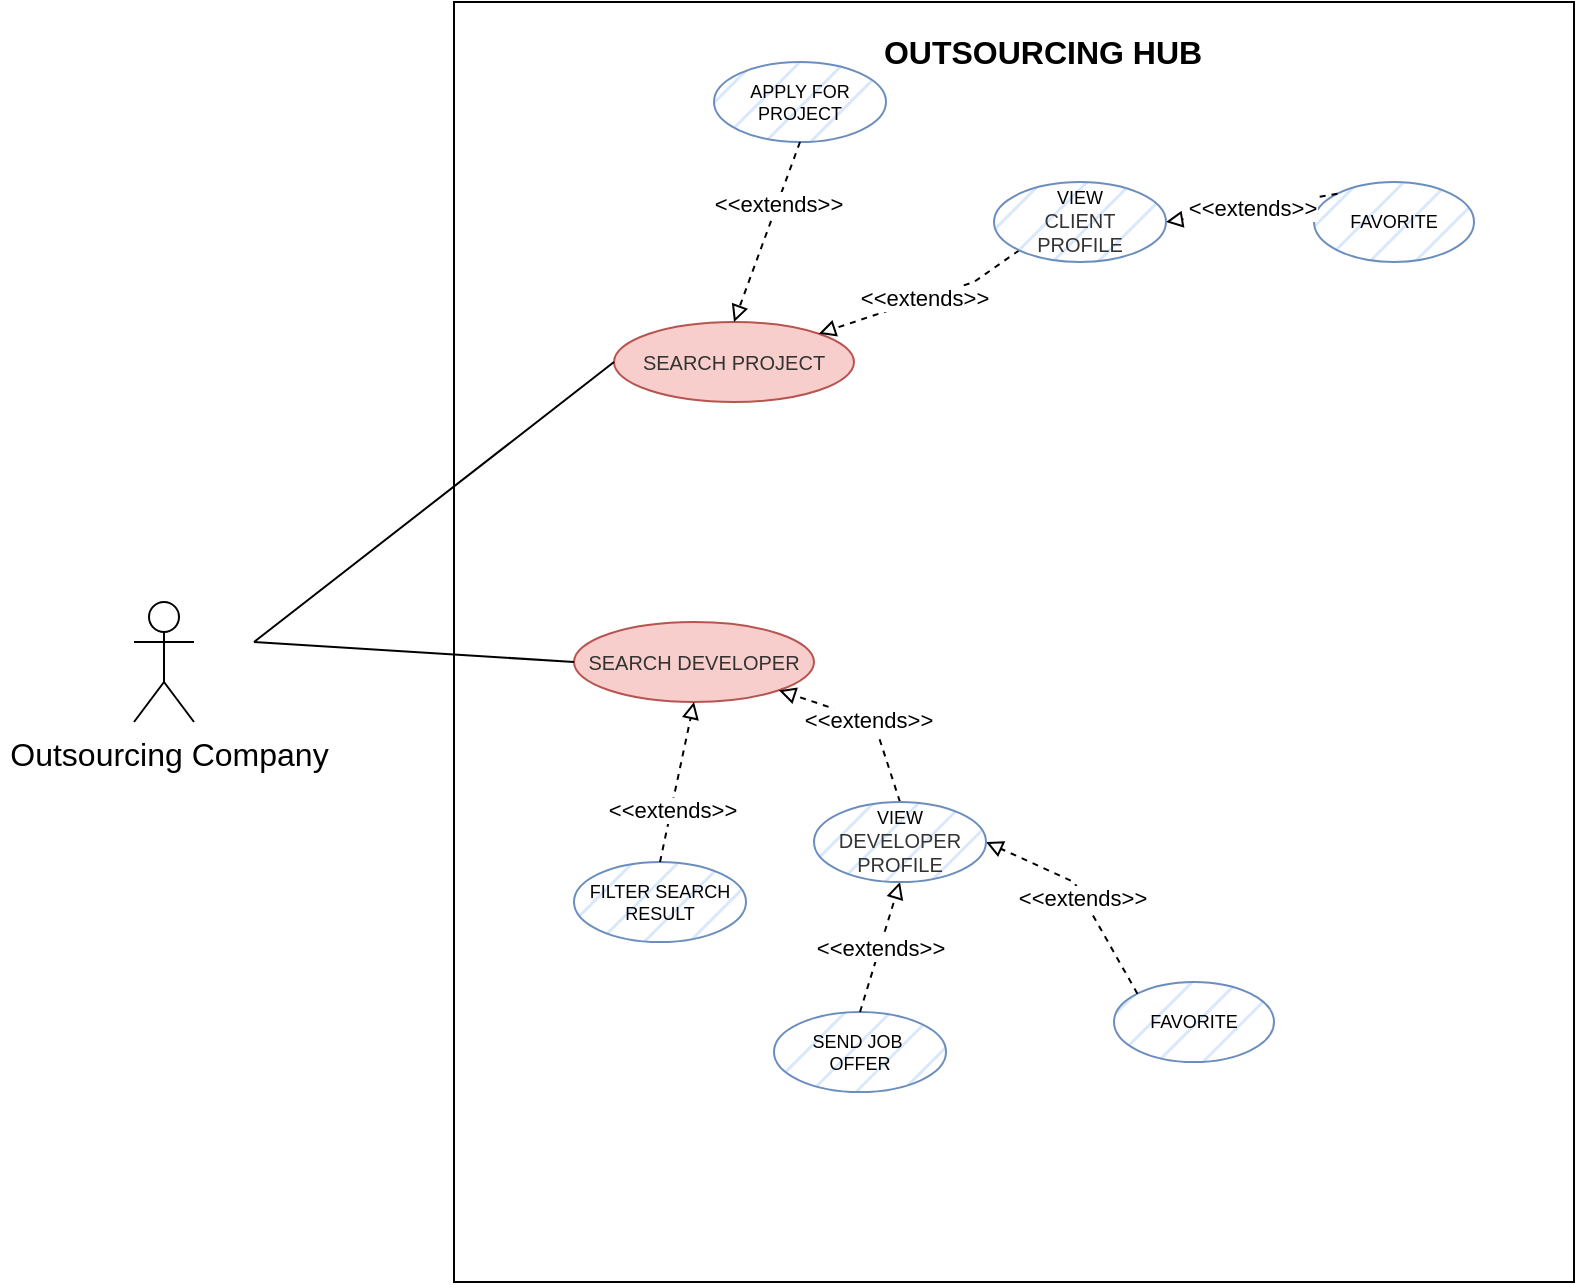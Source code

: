<mxfile version="21.0.8" type="github">
  <diagram name="Pagina-1" id="2gnQn5dsZddcRE8RK6tl">
    <mxGraphModel dx="2261" dy="828" grid="1" gridSize="10" guides="1" tooltips="1" connect="1" arrows="1" fold="1" page="1" pageScale="1" pageWidth="827" pageHeight="1169" math="0" shadow="0">
      <root>
        <mxCell id="0" />
        <mxCell id="1" parent="0" />
        <mxCell id="HYb9EO3i7QYgC3tbqvvC-1" value="" style="rounded=0;whiteSpace=wrap;html=1;" parent="1" vertex="1">
          <mxGeometry x="120" y="40" width="560" height="640" as="geometry" />
        </mxCell>
        <mxCell id="HYb9EO3i7QYgC3tbqvvC-2" value="&lt;b&gt;&lt;font style=&quot;font-size: 16px;&quot;&gt;OUTSOURCING HUB&lt;/font&gt;&lt;/b&gt;" style="text;html=1;align=center;verticalAlign=middle;resizable=0;points=[];autosize=1;strokeColor=none;fillColor=none;" parent="1" vertex="1">
          <mxGeometry x="324" y="50" width="180" height="30" as="geometry" />
        </mxCell>
        <mxCell id="HYb9EO3i7QYgC3tbqvvC-3" value="&amp;nbsp;Outsourcing Company" style="shape=umlActor;verticalLabelPosition=bottom;verticalAlign=top;html=1;outlineConnect=0;fontSize=16;" parent="1" vertex="1">
          <mxGeometry x="-40" y="340" width="30" height="60" as="geometry" />
        </mxCell>
        <mxCell id="1Vnhm23oymRTcUFBXv8f-1" value="&lt;span style=&quot;caret-color: rgb(0, 0, 0); font-family: Helvetica; font-size: x-small; font-style: normal; font-variant-caps: normal; font-weight: 400; letter-spacing: normal; text-align: center; text-indent: 0px; text-transform: none; word-spacing: 0px; -webkit-text-stroke-width: 0px; text-decoration: none; float: none; display: inline !important;&quot;&gt;&lt;font color=&quot;#333333&quot;&gt;SEARCH DEVELOPER&lt;/font&gt;&lt;/span&gt;" style="ellipse;whiteSpace=wrap;html=1;fillColor=#f8cecc;strokeColor=#b85450;" parent="1" vertex="1">
          <mxGeometry x="180" y="350" width="120" height="40" as="geometry" />
        </mxCell>
        <mxCell id="1Vnhm23oymRTcUFBXv8f-2" value="&lt;font style=&quot;font-size: 9px;&quot;&gt;SEND JOB&amp;nbsp;&lt;br&gt;OFFER&lt;br style=&quot;font-size: 9px;&quot;&gt;&lt;/font&gt;" style="ellipse;whiteSpace=wrap;html=1;fillColor=#dae8fc;strokeColor=#6c8ebf;fontSize=9;strokeWidth=1;fillStyle=hatch;" parent="1" vertex="1">
          <mxGeometry x="280" y="545" width="86" height="40" as="geometry" />
        </mxCell>
        <mxCell id="1Vnhm23oymRTcUFBXv8f-3" value="&lt;font style=&quot;font-size: 9px;&quot;&gt;FILTER SEARCH RESULT&lt;br style=&quot;font-size: 9px;&quot;&gt;&lt;/font&gt;" style="ellipse;whiteSpace=wrap;html=1;fillColor=#dae8fc;strokeColor=#6c8ebf;fontSize=9;strokeWidth=1;fillStyle=hatch;" parent="1" vertex="1">
          <mxGeometry x="180" y="470" width="86" height="40" as="geometry" />
        </mxCell>
        <mxCell id="1Vnhm23oymRTcUFBXv8f-5" value="&amp;lt;&amp;lt;extends&amp;gt;&amp;gt;" style="endArrow=block;endFill=0;html=1;rounded=0;dashed=1;exitX=0.5;exitY=0;exitDx=0;exitDy=0;entryX=0.5;entryY=1;entryDx=0;entryDy=0;" parent="1" source="1Vnhm23oymRTcUFBXv8f-3" target="1Vnhm23oymRTcUFBXv8f-1" edge="1">
          <mxGeometry x="-0.333" width="160" relative="1" as="geometry">
            <mxPoint x="154.18" y="214.142" as="sourcePoint" />
            <mxPoint x="249.25" y="360.0" as="targetPoint" />
            <Array as="points" />
            <mxPoint y="1" as="offset" />
          </mxGeometry>
        </mxCell>
        <mxCell id="1Vnhm23oymRTcUFBXv8f-7" value="&amp;lt;&amp;lt;extends&amp;gt;&amp;gt;" style="endArrow=block;endFill=0;html=1;rounded=0;dashed=1;exitX=0.5;exitY=0;exitDx=0;exitDy=0;entryX=0.5;entryY=1;entryDx=0;entryDy=0;" parent="1" source="1Vnhm23oymRTcUFBXv8f-2" target="lpVb4kHJerEAl0P5-sb--3" edge="1">
          <mxGeometry x="-0.014" width="160" relative="1" as="geometry">
            <mxPoint x="515.66" y="289.28" as="sourcePoint" />
            <mxPoint x="435.75" y="400.0" as="targetPoint" />
            <Array as="points" />
            <mxPoint as="offset" />
          </mxGeometry>
        </mxCell>
        <mxCell id="1Vnhm23oymRTcUFBXv8f-8" value="&lt;font style=&quot;font-size: 9px;&quot;&gt;FAVORITE&lt;br style=&quot;font-size: 9px;&quot;&gt;&lt;/font&gt;" style="ellipse;whiteSpace=wrap;html=1;fillColor=#dae8fc;strokeColor=#6c8ebf;fontSize=9;strokeWidth=1;fillStyle=hatch;" parent="1" vertex="1">
          <mxGeometry x="450" y="530" width="80" height="40" as="geometry" />
        </mxCell>
        <mxCell id="1Vnhm23oymRTcUFBXv8f-9" value="&amp;lt;&amp;lt;extends&amp;gt;&amp;gt;" style="endArrow=block;endFill=0;html=1;rounded=0;dashed=1;exitX=0;exitY=0;exitDx=0;exitDy=0;entryX=1;entryY=0.5;entryDx=0;entryDy=0;" parent="1" source="1Vnhm23oymRTcUFBXv8f-8" target="lpVb4kHJerEAl0P5-sb--3" edge="1">
          <mxGeometry x="-0.014" width="160" relative="1" as="geometry">
            <mxPoint x="531.5" y="320" as="sourcePoint" />
            <mxPoint x="331.5" y="340" as="targetPoint" />
            <Array as="points">
              <mxPoint x="430" y="480" />
            </Array>
            <mxPoint as="offset" />
          </mxGeometry>
        </mxCell>
        <mxCell id="oLMSUlT_Yt6ROWXrSTLa-1" style="rounded=0;orthogonalLoop=1;jettySize=auto;html=1;exitX=0;exitY=0.5;exitDx=0;exitDy=0;endArrow=none;endFill=0;" parent="1" source="1Vnhm23oymRTcUFBXv8f-1" edge="1">
          <mxGeometry relative="1" as="geometry">
            <mxPoint x="20" y="360" as="targetPoint" />
            <mxPoint x="407.574" y="655.858" as="sourcePoint" />
          </mxGeometry>
        </mxCell>
        <mxCell id="lpVb4kHJerEAl0P5-sb--1" value="&amp;lt;&amp;lt;extends&amp;gt;&amp;gt;" style="endArrow=block;endFill=0;html=1;rounded=0;dashed=1;entryX=1;entryY=1;entryDx=0;entryDy=0;exitX=0.5;exitY=0;exitDx=0;exitDy=0;" parent="1" source="lpVb4kHJerEAl0P5-sb--3" target="1Vnhm23oymRTcUFBXv8f-1" edge="1">
          <mxGeometry x="-0.014" width="160" relative="1" as="geometry">
            <mxPoint x="380" y="350" as="sourcePoint" />
            <mxPoint x="300" y="357" as="targetPoint" />
            <Array as="points">
              <mxPoint x="330" y="400" />
            </Array>
            <mxPoint as="offset" />
          </mxGeometry>
        </mxCell>
        <mxCell id="lpVb4kHJerEAl0P5-sb--3" value="&lt;font style=&quot;font-size: 9px;&quot;&gt;VIEW&lt;br style=&quot;border-color: var(--border-color); font-size: 12px; color: rgb(51, 51, 51);&quot;&gt;&lt;span style=&quot;border-color: var(--border-color); color: rgb(51, 51, 51); font-size: x-small;&quot;&gt;DEVELOPER&lt;/span&gt;&lt;br style=&quot;border-color: var(--border-color); font-size: 12px; color: rgb(51, 51, 51);&quot;&gt;&lt;span style=&quot;border-color: var(--border-color); color: rgb(51, 51, 51); font-size: x-small;&quot;&gt;PROFILE&lt;/span&gt;&lt;br style=&quot;font-size: 9px;&quot;&gt;&lt;/font&gt;" style="ellipse;whiteSpace=wrap;html=1;fillColor=#dae8fc;strokeColor=#6c8ebf;fontSize=9;strokeWidth=1;fillStyle=hatch;" parent="1" vertex="1">
          <mxGeometry x="300" y="440" width="86" height="40" as="geometry" />
        </mxCell>
        <mxCell id="KCypx_9KicV_i4iQ8DU2-14" value="&lt;span style=&quot;caret-color: rgb(0, 0, 0); font-family: Helvetica; font-size: x-small; font-style: normal; font-variant-caps: normal; font-weight: 400; letter-spacing: normal; text-align: center; text-indent: 0px; text-transform: none; word-spacing: 0px; -webkit-text-stroke-width: 0px; text-decoration: none; float: none; display: inline !important;&quot;&gt;&lt;font color=&quot;#333333&quot;&gt;SEARCH PROJECT&lt;/font&gt;&lt;/span&gt;" style="ellipse;whiteSpace=wrap;html=1;fillColor=#f8cecc;strokeColor=#b85450;" vertex="1" parent="1">
          <mxGeometry x="200" y="200" width="120" height="40" as="geometry" />
        </mxCell>
        <mxCell id="KCypx_9KicV_i4iQ8DU2-16" value="&lt;font style=&quot;font-size: 9px;&quot;&gt;APPLY FOR PROJECT&lt;br style=&quot;font-size: 9px;&quot;&gt;&lt;/font&gt;" style="ellipse;whiteSpace=wrap;html=1;fillColor=#dae8fc;strokeColor=#6c8ebf;fontSize=9;strokeWidth=1;fillStyle=hatch;" vertex="1" parent="1">
          <mxGeometry x="250" y="70" width="86" height="40" as="geometry" />
        </mxCell>
        <mxCell id="KCypx_9KicV_i4iQ8DU2-17" value="&amp;lt;&amp;lt;extends&amp;gt;&amp;gt;" style="endArrow=block;endFill=0;html=1;rounded=0;dashed=1;exitX=0.5;exitY=1;exitDx=0;exitDy=0;entryX=0.5;entryY=0;entryDx=0;entryDy=0;" edge="1" parent="1" source="KCypx_9KicV_i4iQ8DU2-16" target="KCypx_9KicV_i4iQ8DU2-14">
          <mxGeometry x="-0.333" width="160" relative="1" as="geometry">
            <mxPoint x="204.18" y="-5.858" as="sourcePoint" />
            <mxPoint x="299.25" y="140.0" as="targetPoint" />
            <Array as="points" />
            <mxPoint y="1" as="offset" />
          </mxGeometry>
        </mxCell>
        <mxCell id="KCypx_9KicV_i4iQ8DU2-18" value="&lt;font style=&quot;font-size: 9px;&quot;&gt;FAVORITE&lt;br style=&quot;font-size: 9px;&quot;&gt;&lt;/font&gt;" style="ellipse;whiteSpace=wrap;html=1;fillColor=#dae8fc;strokeColor=#6c8ebf;fontSize=9;strokeWidth=1;fillStyle=hatch;" vertex="1" parent="1">
          <mxGeometry x="550" y="130" width="80" height="40" as="geometry" />
        </mxCell>
        <mxCell id="KCypx_9KicV_i4iQ8DU2-19" value="&amp;lt;&amp;lt;extends&amp;gt;&amp;gt;" style="endArrow=block;endFill=0;html=1;rounded=0;dashed=1;exitX=0;exitY=0;exitDx=0;exitDy=0;entryX=1;entryY=0.5;entryDx=0;entryDy=0;" edge="1" parent="1" source="KCypx_9KicV_i4iQ8DU2-18" target="KCypx_9KicV_i4iQ8DU2-21">
          <mxGeometry x="-0.014" width="160" relative="1" as="geometry">
            <mxPoint x="581.5" y="100" as="sourcePoint" />
            <mxPoint x="381.5" y="120" as="targetPoint" />
            <Array as="points" />
            <mxPoint as="offset" />
          </mxGeometry>
        </mxCell>
        <mxCell id="KCypx_9KicV_i4iQ8DU2-20" value="&amp;lt;&amp;lt;extends&amp;gt;&amp;gt;" style="endArrow=block;endFill=0;html=1;rounded=0;dashed=1;entryX=1;entryY=0;entryDx=0;entryDy=0;exitX=0;exitY=1;exitDx=0;exitDy=0;" edge="1" parent="1" source="KCypx_9KicV_i4iQ8DU2-21" target="KCypx_9KicV_i4iQ8DU2-14">
          <mxGeometry x="-0.014" width="160" relative="1" as="geometry">
            <mxPoint x="430" y="130" as="sourcePoint" />
            <mxPoint x="350" y="137" as="targetPoint" />
            <Array as="points">
              <mxPoint x="380" y="180" />
            </Array>
            <mxPoint as="offset" />
          </mxGeometry>
        </mxCell>
        <mxCell id="KCypx_9KicV_i4iQ8DU2-21" value="&lt;font style=&quot;&quot;&gt;VIEW&lt;br style=&quot;border-color: var(--border-color); font-size: 12px; color: rgb(51, 51, 51);&quot;&gt;&lt;font size=&quot;1&quot; color=&quot;#333333&quot;&gt;CLIENT&lt;/font&gt;&lt;br style=&quot;border-color: var(--border-color); font-size: 12px; color: rgb(51, 51, 51);&quot;&gt;&lt;span style=&quot;font-size: x-small; border-color: var(--border-color); color: rgb(51, 51, 51);&quot;&gt;PROFILE&lt;/span&gt;&lt;br style=&quot;font-size: 9px;&quot;&gt;&lt;/font&gt;" style="ellipse;whiteSpace=wrap;html=1;fillColor=#dae8fc;strokeColor=#6c8ebf;fontSize=9;strokeWidth=1;fillStyle=hatch;" vertex="1" parent="1">
          <mxGeometry x="390" y="130" width="86" height="40" as="geometry" />
        </mxCell>
        <mxCell id="KCypx_9KicV_i4iQ8DU2-24" style="rounded=0;orthogonalLoop=1;jettySize=auto;html=1;exitX=0;exitY=0.5;exitDx=0;exitDy=0;endArrow=none;endFill=0;" edge="1" parent="1" source="KCypx_9KicV_i4iQ8DU2-14">
          <mxGeometry relative="1" as="geometry">
            <mxPoint x="20" y="360" as="targetPoint" />
            <mxPoint x="190" y="380" as="sourcePoint" />
          </mxGeometry>
        </mxCell>
      </root>
    </mxGraphModel>
  </diagram>
</mxfile>
